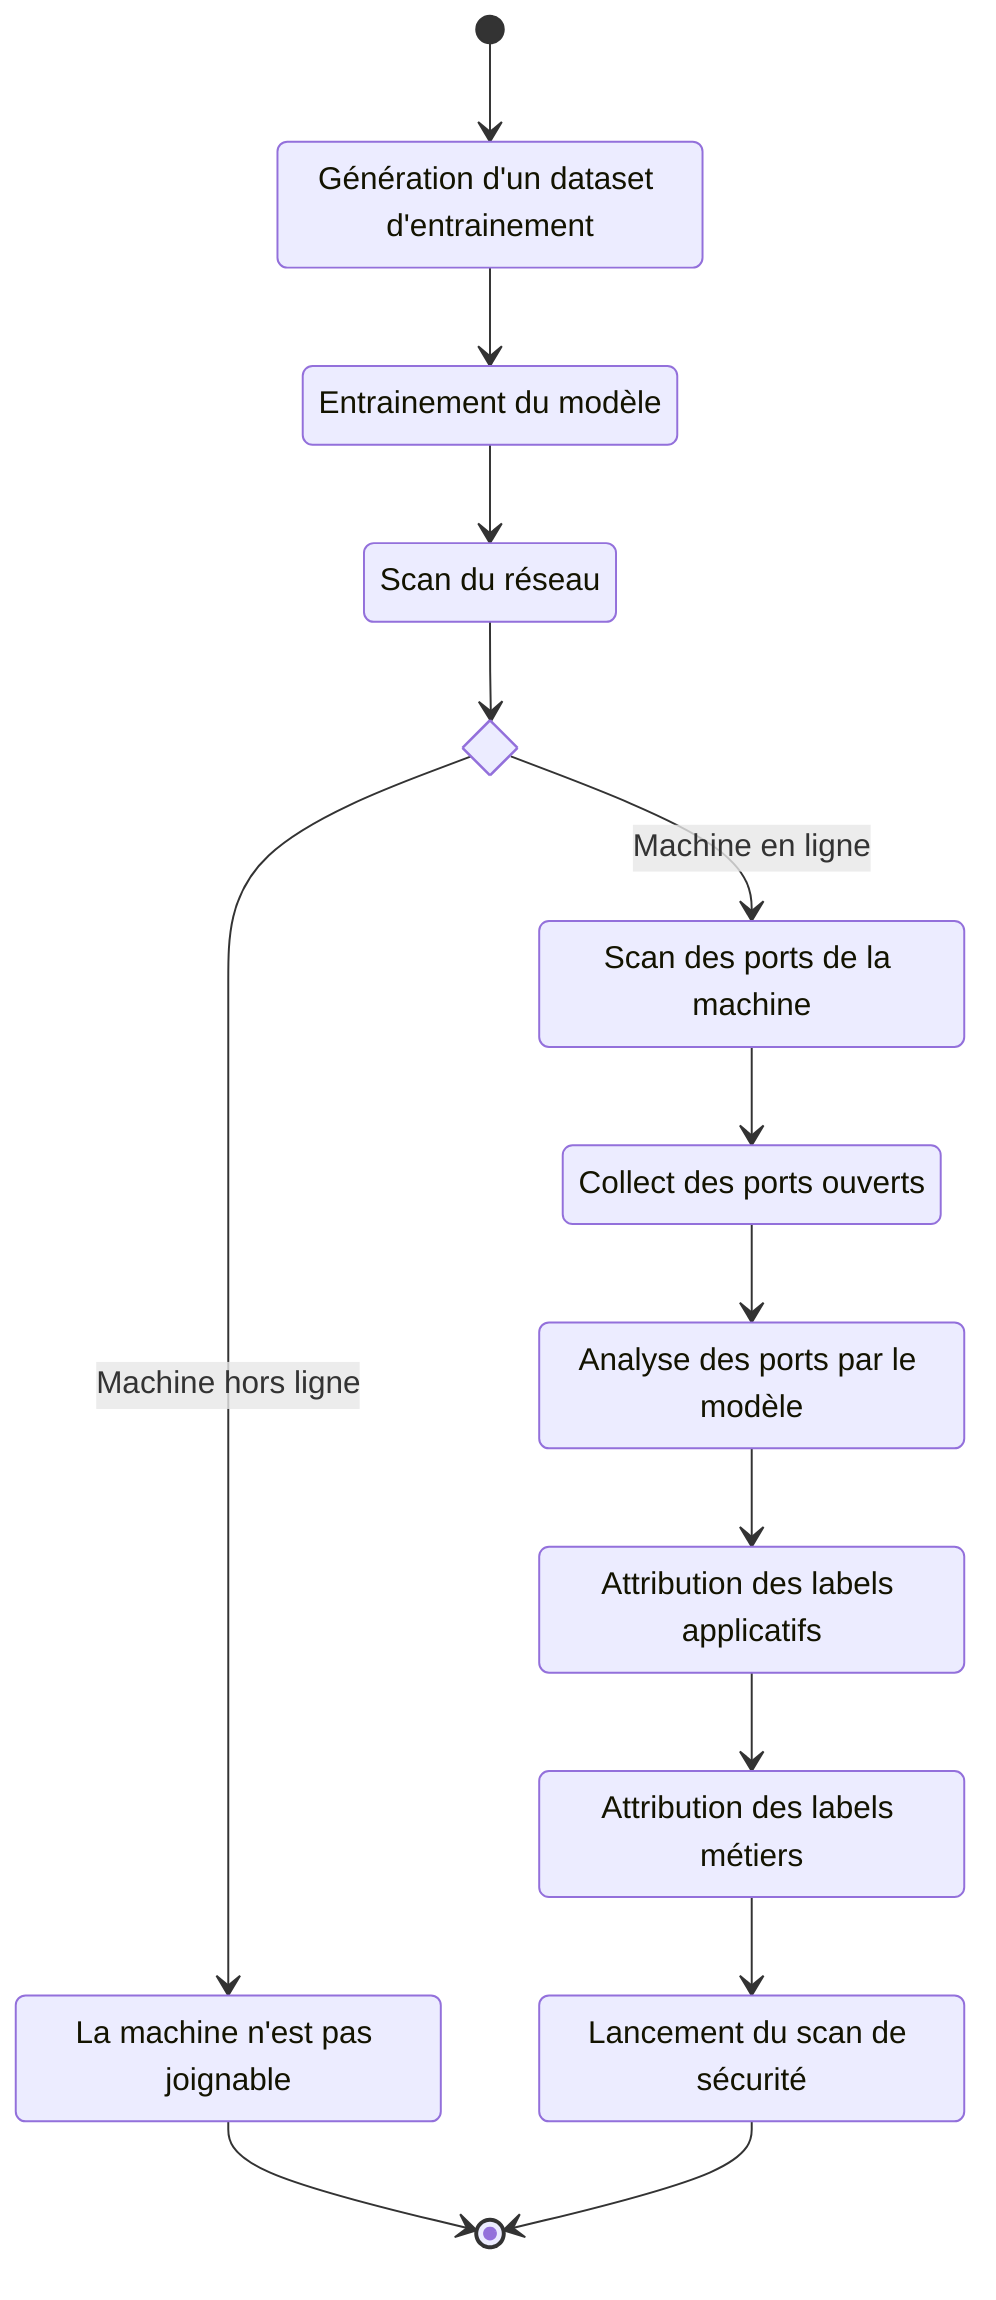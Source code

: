 stateDiagram-v2

generation: Génération d'un dataset d'entrainement
network_scan: Scan du réseau
port_scan: Scan des ports de la machine
host_down: La machine n'est pas joignable
training: Entrainement du modèle
collect: Collect des ports ouverts
analyze: Analyse des ports par le modèle
app: Attribution des labels applicatifs
work: Attribution des labels métiers
security_scan: Lancement du scan de sécurité

state is_up <<choice>>

    [*] --> generation
    generation --> training
    training --> network_scan
    network_scan --> is_up
    is_up --> port_scan: Machine en ligne
    is_up --> host_down: Machine hors ligne
    host_down --> [*]
    port_scan --> collect
    collect --> analyze
    analyze --> app
    app --> work
    work --> security_scan
    security_scan --> [*]